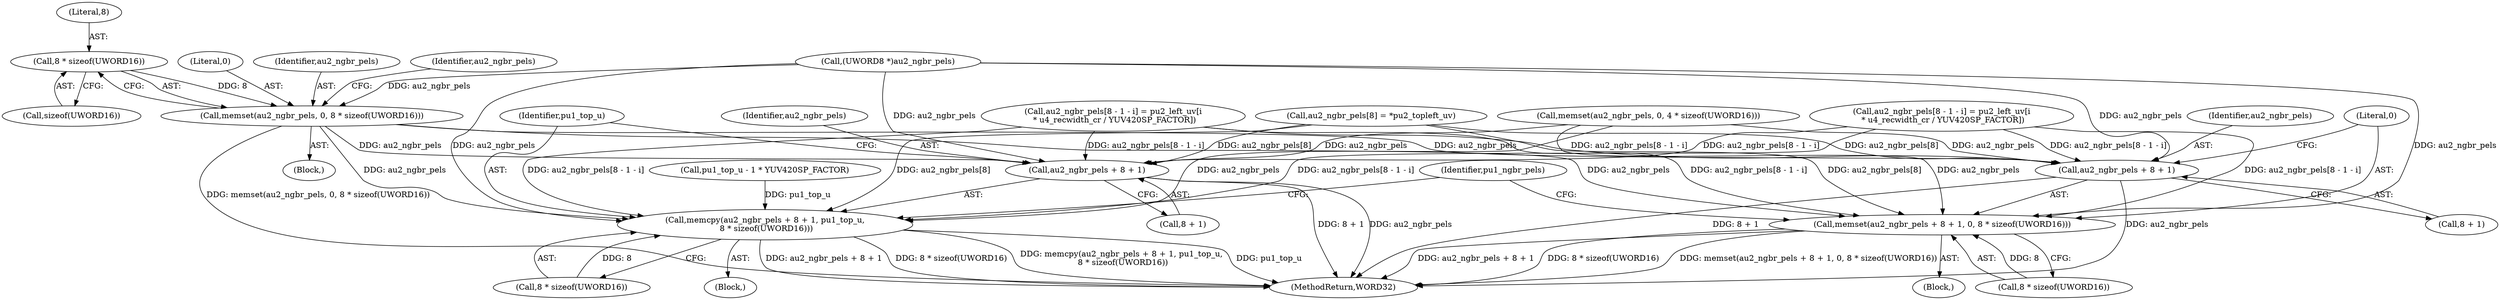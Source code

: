 digraph "0_Android_a583270e1c96d307469c83dc42bd3c5f1b9ef63f@API" {
"1002804" [label="(Call,8 * sizeof(UWORD16))"];
"1002801" [label="(Call,memset(au2_ngbr_pels, 0, 8 * sizeof(UWORD16)))"];
"1002817" [label="(Call,memcpy(au2_ngbr_pels + 8 + 1, pu1_top_u,\n 8 * sizeof(UWORD16)))"];
"1002818" [label="(Call,au2_ngbr_pels + 8 + 1)"];
"1002830" [label="(Call,memset(au2_ngbr_pels + 8 + 1, 0, 8 * sizeof(UWORD16)))"];
"1002831" [label="(Call,au2_ngbr_pels + 8 + 1)"];
"1002803" [label="(Literal,0)"];
"1003254" [label="(MethodReturn,WORD32)"];
"1002804" [label="(Call,8 * sizeof(UWORD16))"];
"1002817" [label="(Call,memcpy(au2_ngbr_pels + 8 + 1, pu1_top_u,\n 8 * sizeof(UWORD16)))"];
"1002801" [label="(Call,memset(au2_ngbr_pels, 0, 8 * sizeof(UWORD16)))"];
"1002737" [label="(Call,au2_ngbr_pels[8 - 1 - i] = pu2_left_uv[i\n * u4_recwidth_cr / YUV420SP_FACTOR])"];
"1002830" [label="(Call,memset(au2_ngbr_pels + 8 + 1, 0, 8 * sizeof(UWORD16)))"];
"1002802" [label="(Identifier,au2_ngbr_pels)"];
"1002823" [label="(Identifier,pu1_top_u)"];
"1002810" [label="(Identifier,au2_ngbr_pels)"];
"1002833" [label="(Call,8 + 1)"];
"1000682" [label="(Call,pu1_top_u - 1 * YUV420SP_FACTOR)"];
"1002831" [label="(Call,au2_ngbr_pels + 8 + 1)"];
"1002829" [label="(Block,)"];
"1002800" [label="(Block,)"];
"1002818" [label="(Call,au2_ngbr_pels + 8 + 1)"];
"1002692" [label="(Call,(UWORD8 *)au2_ngbr_pels)"];
"1002806" [label="(Call,sizeof(UWORD16))"];
"1002832" [label="(Identifier,au2_ngbr_pels)"];
"1002842" [label="(Identifier,pu1_ngbr_pels)"];
"1002824" [label="(Call,8 * sizeof(UWORD16))"];
"1002808" [label="(Call,au2_ngbr_pels[8] = *pu2_topleft_uv)"];
"1002805" [label="(Literal,8)"];
"1002816" [label="(Block,)"];
"1002837" [label="(Call,8 * sizeof(UWORD16))"];
"1002775" [label="(Call,au2_ngbr_pels[8 - 1 - i] = pu2_left_uv[i\n * u4_recwidth_cr / YUV420SP_FACTOR])"];
"1002836" [label="(Literal,0)"];
"1002820" [label="(Call,8 + 1)"];
"1002819" [label="(Identifier,au2_ngbr_pels)"];
"1002792" [label="(Call,memset(au2_ngbr_pels, 0, 4 * sizeof(UWORD16)))"];
"1002804" -> "1002801"  [label="AST: "];
"1002804" -> "1002806"  [label="CFG: "];
"1002805" -> "1002804"  [label="AST: "];
"1002806" -> "1002804"  [label="AST: "];
"1002801" -> "1002804"  [label="CFG: "];
"1002804" -> "1002801"  [label="DDG: 8"];
"1002801" -> "1002800"  [label="AST: "];
"1002802" -> "1002801"  [label="AST: "];
"1002803" -> "1002801"  [label="AST: "];
"1002810" -> "1002801"  [label="CFG: "];
"1002801" -> "1003254"  [label="DDG: memset(au2_ngbr_pels, 0, 8 * sizeof(UWORD16))"];
"1002692" -> "1002801"  [label="DDG: au2_ngbr_pels"];
"1002801" -> "1002817"  [label="DDG: au2_ngbr_pels"];
"1002801" -> "1002818"  [label="DDG: au2_ngbr_pels"];
"1002801" -> "1002830"  [label="DDG: au2_ngbr_pels"];
"1002801" -> "1002831"  [label="DDG: au2_ngbr_pels"];
"1002817" -> "1002816"  [label="AST: "];
"1002817" -> "1002824"  [label="CFG: "];
"1002818" -> "1002817"  [label="AST: "];
"1002823" -> "1002817"  [label="AST: "];
"1002824" -> "1002817"  [label="AST: "];
"1002842" -> "1002817"  [label="CFG: "];
"1002817" -> "1003254"  [label="DDG: au2_ngbr_pels + 8 + 1"];
"1002817" -> "1003254"  [label="DDG: 8 * sizeof(UWORD16)"];
"1002817" -> "1003254"  [label="DDG: memcpy(au2_ngbr_pels + 8 + 1, pu1_top_u,\n 8 * sizeof(UWORD16))"];
"1002817" -> "1003254"  [label="DDG: pu1_top_u"];
"1002692" -> "1002817"  [label="DDG: au2_ngbr_pels"];
"1002775" -> "1002817"  [label="DDG: au2_ngbr_pels[8 - 1 - i]"];
"1002792" -> "1002817"  [label="DDG: au2_ngbr_pels"];
"1002808" -> "1002817"  [label="DDG: au2_ngbr_pels[8]"];
"1002737" -> "1002817"  [label="DDG: au2_ngbr_pels[8 - 1 - i]"];
"1000682" -> "1002817"  [label="DDG: pu1_top_u"];
"1002824" -> "1002817"  [label="DDG: 8"];
"1002818" -> "1002820"  [label="CFG: "];
"1002819" -> "1002818"  [label="AST: "];
"1002820" -> "1002818"  [label="AST: "];
"1002823" -> "1002818"  [label="CFG: "];
"1002818" -> "1003254"  [label="DDG: 8 + 1"];
"1002818" -> "1003254"  [label="DDG: au2_ngbr_pels"];
"1002692" -> "1002818"  [label="DDG: au2_ngbr_pels"];
"1002775" -> "1002818"  [label="DDG: au2_ngbr_pels[8 - 1 - i]"];
"1002792" -> "1002818"  [label="DDG: au2_ngbr_pels"];
"1002808" -> "1002818"  [label="DDG: au2_ngbr_pels[8]"];
"1002737" -> "1002818"  [label="DDG: au2_ngbr_pels[8 - 1 - i]"];
"1002830" -> "1002829"  [label="AST: "];
"1002830" -> "1002837"  [label="CFG: "];
"1002831" -> "1002830"  [label="AST: "];
"1002836" -> "1002830"  [label="AST: "];
"1002837" -> "1002830"  [label="AST: "];
"1002842" -> "1002830"  [label="CFG: "];
"1002830" -> "1003254"  [label="DDG: au2_ngbr_pels + 8 + 1"];
"1002830" -> "1003254"  [label="DDG: 8 * sizeof(UWORD16)"];
"1002830" -> "1003254"  [label="DDG: memset(au2_ngbr_pels + 8 + 1, 0, 8 * sizeof(UWORD16))"];
"1002692" -> "1002830"  [label="DDG: au2_ngbr_pels"];
"1002775" -> "1002830"  [label="DDG: au2_ngbr_pels[8 - 1 - i]"];
"1002792" -> "1002830"  [label="DDG: au2_ngbr_pels"];
"1002808" -> "1002830"  [label="DDG: au2_ngbr_pels[8]"];
"1002737" -> "1002830"  [label="DDG: au2_ngbr_pels[8 - 1 - i]"];
"1002837" -> "1002830"  [label="DDG: 8"];
"1002831" -> "1002833"  [label="CFG: "];
"1002832" -> "1002831"  [label="AST: "];
"1002833" -> "1002831"  [label="AST: "];
"1002836" -> "1002831"  [label="CFG: "];
"1002831" -> "1003254"  [label="DDG: au2_ngbr_pels"];
"1002831" -> "1003254"  [label="DDG: 8 + 1"];
"1002692" -> "1002831"  [label="DDG: au2_ngbr_pels"];
"1002775" -> "1002831"  [label="DDG: au2_ngbr_pels[8 - 1 - i]"];
"1002792" -> "1002831"  [label="DDG: au2_ngbr_pels"];
"1002808" -> "1002831"  [label="DDG: au2_ngbr_pels[8]"];
"1002737" -> "1002831"  [label="DDG: au2_ngbr_pels[8 - 1 - i]"];
}
